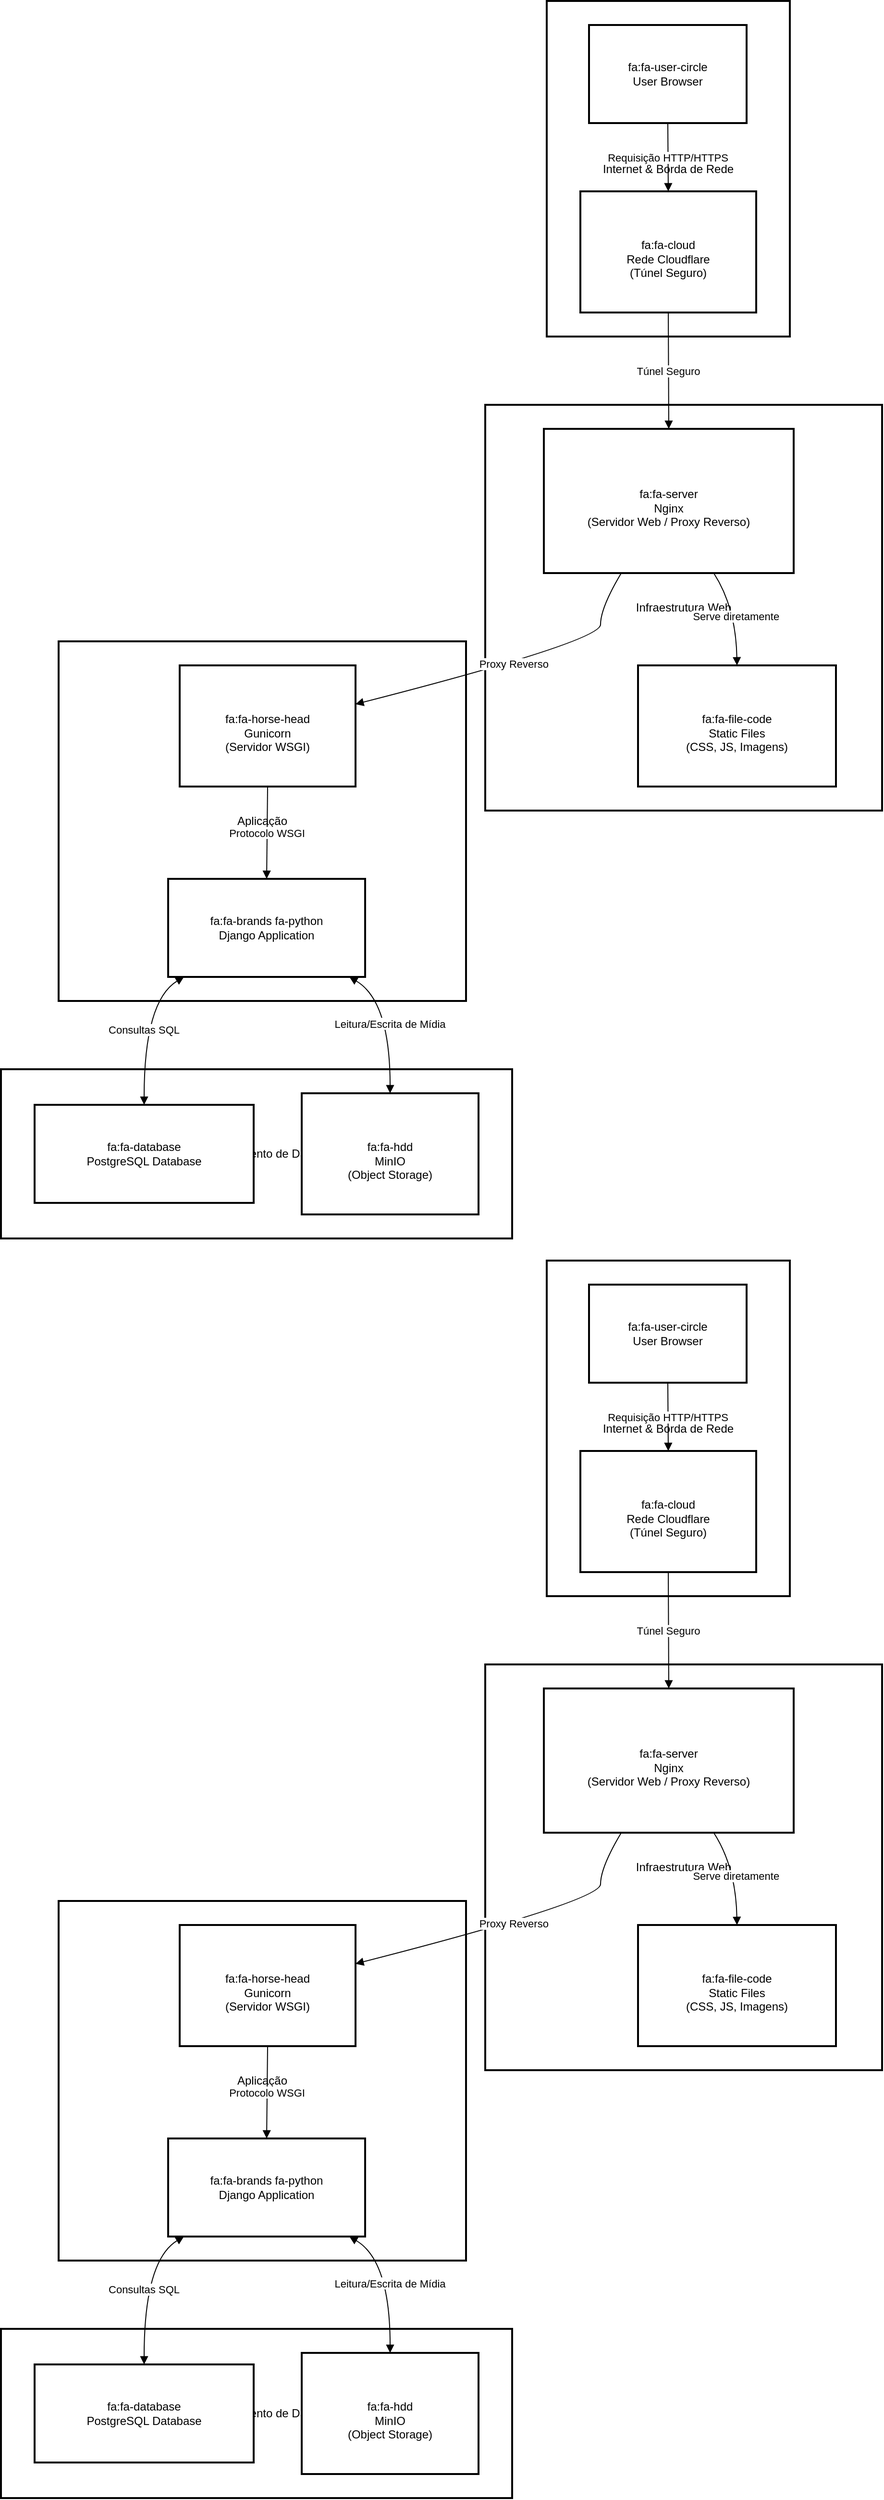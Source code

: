 <mxfile version="28.1.0">
  <diagram name="Página-1" id="HPLfMYvbBJTKpujqASo6">
    <mxGraphModel dx="1426" dy="720" grid="1" gridSize="10" guides="1" tooltips="1" connect="1" arrows="1" fold="1" page="1" pageScale="1" pageWidth="827" pageHeight="1169" math="0" shadow="0">
      <root>
        <mxCell id="0" />
        <mxCell id="1" parent="0" />
        <mxCell id="fOhxEmDuBNwm7JdyaVef-1" value="Armazenamento de Dados" style="whiteSpace=wrap;strokeWidth=2;" vertex="1" parent="1">
          <mxGeometry x="20" y="1131" width="532" height="176" as="geometry" />
        </mxCell>
        <mxCell id="fOhxEmDuBNwm7JdyaVef-2" value="Aplicação" style="whiteSpace=wrap;strokeWidth=2;" vertex="1" parent="1">
          <mxGeometry x="80" y="686" width="424" height="374" as="geometry" />
        </mxCell>
        <mxCell id="fOhxEmDuBNwm7JdyaVef-3" value="Infraestrutura Web" style="whiteSpace=wrap;strokeWidth=2;" vertex="1" parent="1">
          <mxGeometry x="524" y="440" width="413" height="422" as="geometry" />
        </mxCell>
        <mxCell id="fOhxEmDuBNwm7JdyaVef-4" value="Internet &amp; Borda de Rede" style="whiteSpace=wrap;strokeWidth=2;" vertex="1" parent="1">
          <mxGeometry x="588" y="20" width="253" height="349" as="geometry" />
        </mxCell>
        <mxCell id="fOhxEmDuBNwm7JdyaVef-5" value="&#xa;fa:fa-user-circle&#xa; User Browser&#xa;" style="whiteSpace=wrap;strokeWidth=2;" vertex="1" parent="1">
          <mxGeometry x="632" y="45" width="164" height="102" as="geometry" />
        </mxCell>
        <mxCell id="fOhxEmDuBNwm7JdyaVef-6" value="&#xa;fa:fa-cloud&#xa; Rede Cloudflare&#xa;(Túnel Seguro)" style="whiteSpace=wrap;strokeWidth=2;" vertex="1" parent="1">
          <mxGeometry x="623" y="218" width="183" height="126" as="geometry" />
        </mxCell>
        <mxCell id="fOhxEmDuBNwm7JdyaVef-7" value="&#xa;fa:fa-server&#xa; Nginx&#xa;(Servidor Web / Proxy Reverso)" style="whiteSpace=wrap;strokeWidth=2;" vertex="1" parent="1">
          <mxGeometry x="585" y="465" width="260" height="150" as="geometry" />
        </mxCell>
        <mxCell id="fOhxEmDuBNwm7JdyaVef-8" value="&#xa;fa:fa-file-code&#xa; Static Files&#xa;(CSS, JS, Imagens)" style="whiteSpace=wrap;strokeWidth=2;" vertex="1" parent="1">
          <mxGeometry x="683" y="711" width="206" height="126" as="geometry" />
        </mxCell>
        <mxCell id="fOhxEmDuBNwm7JdyaVef-9" value="&#xa;fa:fa-horse-head&#xa; Gunicorn&#xa;(Servidor WSGI)" style="whiteSpace=wrap;strokeWidth=2;" vertex="1" parent="1">
          <mxGeometry x="206" y="711" width="183" height="126" as="geometry" />
        </mxCell>
        <mxCell id="fOhxEmDuBNwm7JdyaVef-10" value="&#xa;fa:fa-brands fa-python&#xa; Django Application&#xa;" style="whiteSpace=wrap;strokeWidth=2;" vertex="1" parent="1">
          <mxGeometry x="194" y="933" width="205" height="102" as="geometry" />
        </mxCell>
        <mxCell id="fOhxEmDuBNwm7JdyaVef-11" value="&#xa;fa:fa-database&#xa; PostgreSQL Database&#xa;" style="whiteSpace=wrap;strokeWidth=2;" vertex="1" parent="1">
          <mxGeometry x="55" y="1168" width="228" height="102" as="geometry" />
        </mxCell>
        <mxCell id="fOhxEmDuBNwm7JdyaVef-12" value="&#xa;fa:fa-hdd&#xa; MinIO&#xa;(Object Storage)" style="whiteSpace=wrap;strokeWidth=2;" vertex="1" parent="1">
          <mxGeometry x="333" y="1156" width="184" height="126" as="geometry" />
        </mxCell>
        <mxCell id="fOhxEmDuBNwm7JdyaVef-13" value="Requisição HTTP/HTTPS" style="curved=1;startArrow=none;endArrow=block;exitX=0.5;exitY=1;entryX=0.5;entryY=0;rounded=0;" edge="1" parent="1" source="fOhxEmDuBNwm7JdyaVef-5" target="fOhxEmDuBNwm7JdyaVef-6">
          <mxGeometry relative="1" as="geometry">
            <Array as="points" />
          </mxGeometry>
        </mxCell>
        <mxCell id="fOhxEmDuBNwm7JdyaVef-14" value="Túnel Seguro" style="curved=1;startArrow=none;endArrow=block;exitX=0.5;exitY=1;entryX=0.5;entryY=0;rounded=0;" edge="1" parent="1" source="fOhxEmDuBNwm7JdyaVef-6" target="fOhxEmDuBNwm7JdyaVef-7">
          <mxGeometry relative="1" as="geometry">
            <Array as="points" />
          </mxGeometry>
        </mxCell>
        <mxCell id="fOhxEmDuBNwm7JdyaVef-15" value="Serve diretamente" style="curved=1;startArrow=none;endArrow=block;exitX=0.68;exitY=1;entryX=0.5;entryY=0;rounded=0;" edge="1" parent="1" source="fOhxEmDuBNwm7JdyaVef-7" target="fOhxEmDuBNwm7JdyaVef-8">
          <mxGeometry relative="1" as="geometry">
            <Array as="points">
              <mxPoint x="785" y="651" />
            </Array>
          </mxGeometry>
        </mxCell>
        <mxCell id="fOhxEmDuBNwm7JdyaVef-16" value="Proxy Reverso" style="curved=1;startArrow=none;endArrow=block;exitX=0.31;exitY=1;entryX=1;entryY=0.32;rounded=0;" edge="1" parent="1" source="fOhxEmDuBNwm7JdyaVef-7" target="fOhxEmDuBNwm7JdyaVef-9">
          <mxGeometry relative="1" as="geometry">
            <Array as="points">
              <mxPoint x="644" y="651" />
              <mxPoint x="644" y="686" />
            </Array>
          </mxGeometry>
        </mxCell>
        <mxCell id="fOhxEmDuBNwm7JdyaVef-17" value="Protocolo WSGI" style="curved=1;startArrow=none;endArrow=block;exitX=0.5;exitY=1;entryX=0.5;entryY=0;rounded=0;" edge="1" parent="1" source="fOhxEmDuBNwm7JdyaVef-9" target="fOhxEmDuBNwm7JdyaVef-10">
          <mxGeometry relative="1" as="geometry">
            <Array as="points" />
          </mxGeometry>
        </mxCell>
        <mxCell id="fOhxEmDuBNwm7JdyaVef-18" value="Consultas SQL" style="curved=1;startArrow=block;endArrow=block;exitX=0.08;exitY=1;entryX=0.5;entryY=0;rounded=0;" edge="1" parent="1" source="fOhxEmDuBNwm7JdyaVef-10" target="fOhxEmDuBNwm7JdyaVef-11">
          <mxGeometry relative="1" as="geometry">
            <Array as="points">
              <mxPoint x="169" y="1060" />
            </Array>
          </mxGeometry>
        </mxCell>
        <mxCell id="fOhxEmDuBNwm7JdyaVef-19" value="Leitura/Escrita de Mídia" style="curved=1;startArrow=block;endArrow=block;exitX=0.92;exitY=1;entryX=0.5;entryY=0;rounded=0;" edge="1" parent="1" source="fOhxEmDuBNwm7JdyaVef-10" target="fOhxEmDuBNwm7JdyaVef-12">
          <mxGeometry relative="1" as="geometry">
            <Array as="points">
              <mxPoint x="425" y="1060" />
            </Array>
          </mxGeometry>
        </mxCell>
        <mxCell id="fOhxEmDuBNwm7JdyaVef-20" value="Armazenamento de Dados" style="whiteSpace=wrap;strokeWidth=2;" vertex="1" parent="1">
          <mxGeometry x="20" y="2441" width="532" height="176" as="geometry" />
        </mxCell>
        <mxCell id="fOhxEmDuBNwm7JdyaVef-21" value="Aplicação" style="whiteSpace=wrap;strokeWidth=2;" vertex="1" parent="1">
          <mxGeometry x="80" y="1996" width="424" height="374" as="geometry" />
        </mxCell>
        <mxCell id="fOhxEmDuBNwm7JdyaVef-22" value="Infraestrutura Web" style="whiteSpace=wrap;strokeWidth=2;" vertex="1" parent="1">
          <mxGeometry x="524" y="1750" width="413" height="422" as="geometry" />
        </mxCell>
        <mxCell id="fOhxEmDuBNwm7JdyaVef-23" value="Internet &amp; Borda de Rede" style="whiteSpace=wrap;strokeWidth=2;" vertex="1" parent="1">
          <mxGeometry x="588" y="1330" width="253" height="349" as="geometry" />
        </mxCell>
        <mxCell id="fOhxEmDuBNwm7JdyaVef-24" value="&#xa;fa:fa-user-circle&#xa; User Browser&#xa;" style="whiteSpace=wrap;strokeWidth=2;" vertex="1" parent="1">
          <mxGeometry x="632" y="1355" width="164" height="102" as="geometry" />
        </mxCell>
        <mxCell id="fOhxEmDuBNwm7JdyaVef-25" value="&#xa;fa:fa-cloud&#xa; Rede Cloudflare&#xa;(Túnel Seguro)" style="whiteSpace=wrap;strokeWidth=2;" vertex="1" parent="1">
          <mxGeometry x="623" y="1528" width="183" height="126" as="geometry" />
        </mxCell>
        <mxCell id="fOhxEmDuBNwm7JdyaVef-26" value="&#xa;fa:fa-server&#xa; Nginx&#xa;(Servidor Web / Proxy Reverso)" style="whiteSpace=wrap;strokeWidth=2;" vertex="1" parent="1">
          <mxGeometry x="585" y="1775" width="260" height="150" as="geometry" />
        </mxCell>
        <mxCell id="fOhxEmDuBNwm7JdyaVef-27" value="&#xa;fa:fa-file-code&#xa; Static Files&#xa;(CSS, JS, Imagens)" style="whiteSpace=wrap;strokeWidth=2;" vertex="1" parent="1">
          <mxGeometry x="683" y="2021" width="206" height="126" as="geometry" />
        </mxCell>
        <mxCell id="fOhxEmDuBNwm7JdyaVef-28" value="&#xa;fa:fa-horse-head&#xa; Gunicorn&#xa;(Servidor WSGI)" style="whiteSpace=wrap;strokeWidth=2;" vertex="1" parent="1">
          <mxGeometry x="206" y="2021" width="183" height="126" as="geometry" />
        </mxCell>
        <mxCell id="fOhxEmDuBNwm7JdyaVef-29" value="&#xa;fa:fa-brands fa-python&#xa; Django Application&#xa;" style="whiteSpace=wrap;strokeWidth=2;" vertex="1" parent="1">
          <mxGeometry x="194" y="2243" width="205" height="102" as="geometry" />
        </mxCell>
        <mxCell id="fOhxEmDuBNwm7JdyaVef-30" value="&#xa;fa:fa-database&#xa; PostgreSQL Database&#xa;" style="whiteSpace=wrap;strokeWidth=2;" vertex="1" parent="1">
          <mxGeometry x="55" y="2478" width="228" height="102" as="geometry" />
        </mxCell>
        <mxCell id="fOhxEmDuBNwm7JdyaVef-31" value="&#xa;fa:fa-hdd&#xa; MinIO&#xa;(Object Storage)" style="whiteSpace=wrap;strokeWidth=2;" vertex="1" parent="1">
          <mxGeometry x="333" y="2466" width="184" height="126" as="geometry" />
        </mxCell>
        <mxCell id="fOhxEmDuBNwm7JdyaVef-32" value="Requisição HTTP/HTTPS" style="curved=1;startArrow=none;endArrow=block;exitX=0.5;exitY=1;entryX=0.5;entryY=0;rounded=0;" edge="1" parent="1" source="fOhxEmDuBNwm7JdyaVef-24" target="fOhxEmDuBNwm7JdyaVef-25">
          <mxGeometry relative="1" as="geometry">
            <Array as="points" />
          </mxGeometry>
        </mxCell>
        <mxCell id="fOhxEmDuBNwm7JdyaVef-33" value="Túnel Seguro" style="curved=1;startArrow=none;endArrow=block;exitX=0.5;exitY=1;entryX=0.5;entryY=0;rounded=0;" edge="1" parent="1" source="fOhxEmDuBNwm7JdyaVef-25" target="fOhxEmDuBNwm7JdyaVef-26">
          <mxGeometry relative="1" as="geometry">
            <Array as="points" />
          </mxGeometry>
        </mxCell>
        <mxCell id="fOhxEmDuBNwm7JdyaVef-34" value="Serve diretamente" style="curved=1;startArrow=none;endArrow=block;exitX=0.68;exitY=1;entryX=0.5;entryY=0;rounded=0;" edge="1" parent="1" source="fOhxEmDuBNwm7JdyaVef-26" target="fOhxEmDuBNwm7JdyaVef-27">
          <mxGeometry relative="1" as="geometry">
            <Array as="points">
              <mxPoint x="785" y="1961" />
            </Array>
          </mxGeometry>
        </mxCell>
        <mxCell id="fOhxEmDuBNwm7JdyaVef-35" value="Proxy Reverso" style="curved=1;startArrow=none;endArrow=block;exitX=0.31;exitY=1;entryX=1;entryY=0.32;rounded=0;" edge="1" parent="1" source="fOhxEmDuBNwm7JdyaVef-26" target="fOhxEmDuBNwm7JdyaVef-28">
          <mxGeometry relative="1" as="geometry">
            <Array as="points">
              <mxPoint x="644" y="1961" />
              <mxPoint x="644" y="1996" />
            </Array>
          </mxGeometry>
        </mxCell>
        <mxCell id="fOhxEmDuBNwm7JdyaVef-36" value="Protocolo WSGI" style="curved=1;startArrow=none;endArrow=block;exitX=0.5;exitY=1;entryX=0.5;entryY=0;rounded=0;" edge="1" parent="1" source="fOhxEmDuBNwm7JdyaVef-28" target="fOhxEmDuBNwm7JdyaVef-29">
          <mxGeometry relative="1" as="geometry">
            <Array as="points" />
          </mxGeometry>
        </mxCell>
        <mxCell id="fOhxEmDuBNwm7JdyaVef-37" value="Consultas SQL" style="curved=1;startArrow=block;endArrow=block;exitX=0.08;exitY=1;entryX=0.5;entryY=0;rounded=0;" edge="1" parent="1" source="fOhxEmDuBNwm7JdyaVef-29" target="fOhxEmDuBNwm7JdyaVef-30">
          <mxGeometry relative="1" as="geometry">
            <Array as="points">
              <mxPoint x="169" y="2370" />
            </Array>
          </mxGeometry>
        </mxCell>
        <mxCell id="fOhxEmDuBNwm7JdyaVef-38" value="Leitura/Escrita de Mídia" style="curved=1;startArrow=block;endArrow=block;exitX=0.92;exitY=1;entryX=0.5;entryY=0;rounded=0;" edge="1" parent="1" source="fOhxEmDuBNwm7JdyaVef-29" target="fOhxEmDuBNwm7JdyaVef-31">
          <mxGeometry relative="1" as="geometry">
            <Array as="points">
              <mxPoint x="425" y="2370" />
            </Array>
          </mxGeometry>
        </mxCell>
      </root>
    </mxGraphModel>
  </diagram>
</mxfile>
